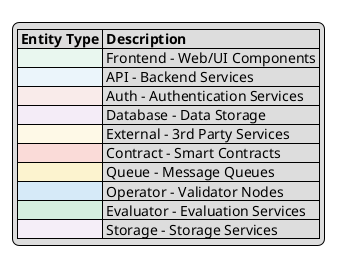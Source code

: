 @startuml common-style

' Common styling for all sequence diagrams in LayerLens
' Defines entity types with distinct shapes, colors and styles

' Basic styling
skinparam monochrome false
skinparam handwritten false
skinparam shadowing false
skinparam defaultFontName Arial
skinparam sequenceMessageAlign center
skinparam linetype polyline

' Define stereotype-based styling

' Web/Frontend Components
skinparam participant<<Frontend>> {
  BackgroundColor #E9F7EF
  BorderColor #27AE60
  BorderThickness 2
  FontStyle bold
}

' Backend API Services
skinparam participant<<API>> {
  BackgroundColor #EBF5FB
  BorderColor #3498DB
  BorderThickness 2
  FontStyle bold
}

' Authentication Services
skinparam participant<<Auth>> {
  BackgroundColor #F9EBEA
  BorderColor #E74C3C
  BorderThickness 2
  FontStyle bold
}

' Database/Storage Services
skinparam participant<<Database>> {
  BackgroundColor #F4ECF7
  BorderColor #8E44AD
  BorderThickness 2
  FontStyle bold
}

' External 3rd Party Services
skinparam participant<<External>> {
  BackgroundColor #FEF9E7
  BorderColor #F1C40F
  BorderThickness 2
  FontStyle bold
}

' Smart Contracts
skinparam participant<<Contract>> {
  BackgroundColor #FADBD8
  BorderColor #943126
  BorderThickness 2
  FontStyle bold
}

' Message Queues
skinparam participant<<Queue>> {
  BackgroundColor #FCF3CF
  BorderColor #B7950B
  BorderThickness 2
  FontStyle bold
}

' Validator/Operator Nodes
skinparam participant<<Operator>> {
  BackgroundColor #D6EAF8
  BorderColor #2E86C1
  BorderThickness 2
  FontStyle bold
}

' Evaluation Services
skinparam participant<<Evaluator>> {
  BackgroundColor #D4EFDF
  BorderColor #196F3D
  BorderThickness 2
  FontStyle bold
}

' Storage Services (S3, etc)
skinparam participant<<Storage>> {
  BackgroundColor #F5EEF8
  BorderColor #76448A
  BorderThickness 2
  FontStyle bold
}

' Standard legend to include in diagrams
legend
  |= Entity Type |= Description |
  |<#E9F7EF>| Frontend - Web/UI Components |
  |<#EBF5FB>| API - Backend Services |
  |<#F9EBEA>| Auth - Authentication Services |
  |<#F4ECF7>| Database - Data Storage |
  |<#FEF9E7>| External - 3rd Party Services |
  |<#FADBD8>| Contract - Smart Contracts |
  |<#FCF3CF>| Queue - Message Queues |
  |<#D6EAF8>| Operator - Validator Nodes |
  |<#D4EFDF>| Evaluator - Evaluation Services |
  |<#F5EEF8>| Storage - Storage Services |
endlegend

@enduml